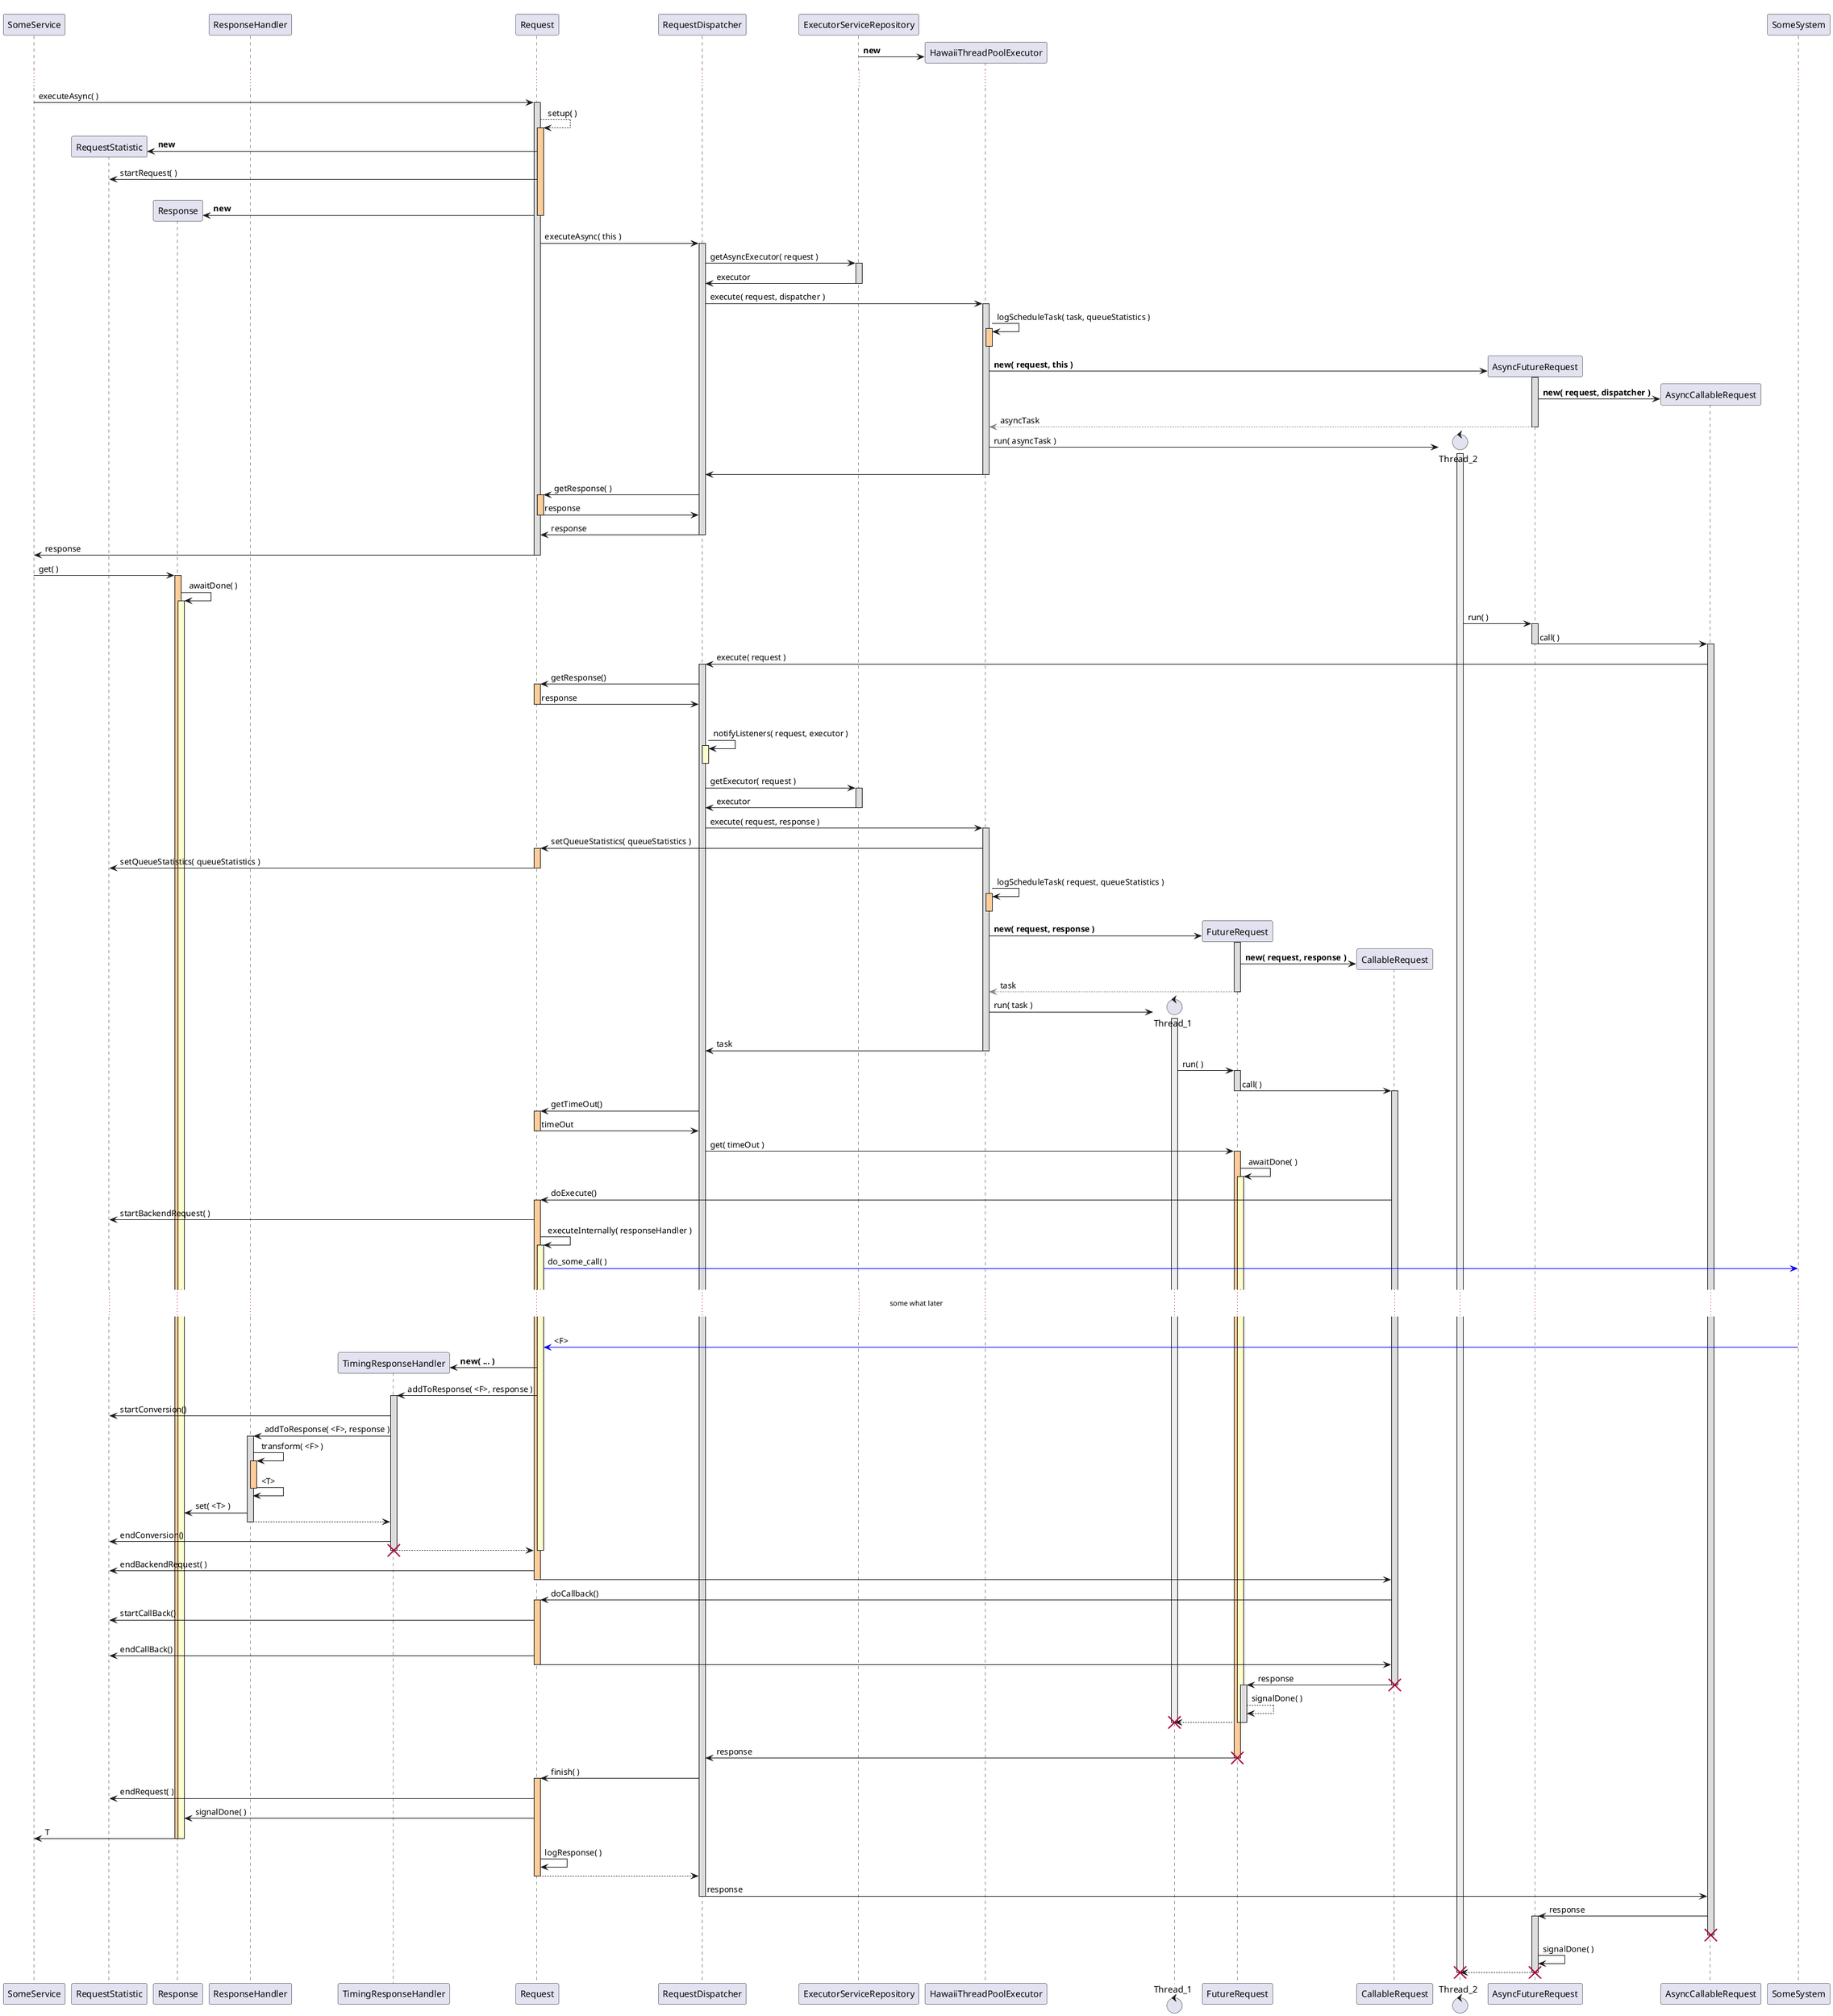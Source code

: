 @startuml

participant SomeService
participant RequestStatistic
participant Response
participant ResponseHandler
participant TimingResponseHandler
participant Request
participant RequestDispatcher
participant ExecutorServiceRepository
participant HawaiiThreadPoolExecutor

control Thread_1
participant FutureRequest
participant CallableRequest

control Thread_2
participant AsyncFutureRequest
participant AsyncCallableRequest


create HawaiiThreadPoolExecutor
ExecutorServiceRepository -> HawaiiThreadPoolExecutor : <b>new</b>

...
SomeService -> Request : executeAsync( )

activate Request #ddd
    Request --> Request : setup( )
    activate Request #fc9
        create RequestStatistic
        Request -> RequestStatistic : <b>new</b>
        Request -> RequestStatistic : startRequest( )
        |||
        create Response
        Request -> Response : <b>new</b>
    deactivate Request

    Request -> RequestDispatcher : executeAsync( this )
    activate RequestDispatcher #ddd
        RequestDispatcher -> ExecutorServiceRepository : getAsyncExecutor( request )
        activate ExecutorServiceRepository #ddd
            ExecutorServiceRepository -> RequestDispatcher : executor
        deactivate ExecutorServiceRepository

        RequestDispatcher -> HawaiiThreadPoolExecutor : execute( request, dispatcher )
        activate HawaiiThreadPoolExecutor #ddd
            HawaiiThreadPoolExecutor -> HawaiiThreadPoolExecutor : logScheduleTask( task, queueStatistics )
            activate HawaiiThreadPoolExecutor #fc9
            deactivate HawaiiThreadPoolExecutor

            create AsyncFutureRequest
            HawaiiThreadPoolExecutor -> AsyncFutureRequest : <b>new( request, this )</b>
            activate AsyncFutureRequest #ddd
                create AsyncCallableRequest
                AsyncFutureRequest -> AsyncCallableRequest : <b>new( request, dispatcher )</b>
                AsyncFutureRequest -[#grey]-> HawaiiThreadPoolExecutor : asyncTask
            deactivate AsyncFutureRequest

            create Thread_2
            HawaiiThreadPoolExecutor -> Thread_2 : run( asyncTask )
            activate Thread_2 #eee
            HawaiiThreadPoolExecutor -> RequestDispatcher
        deactivate HawaiiThreadPoolExecutor

        RequestDispatcher -> Request : getResponse( )
        activate Request #fc9
            Request -> RequestDispatcher : response
        deactivate Request
        RequestDispatcher -> Request : response
    deactivate RequestDispatcher

    Request -> SomeService : response
deactivate Request

SomeService -> Response : get( )
activate Response #fc9
    Response -> Response : awaitDone( )
    activate Response #ffc

Thread_2 -> AsyncFutureRequest : run( )
activate AsyncFutureRequest #ddd
    AsyncFutureRequest -> AsyncCallableRequest : call( )
deactivate AsyncFutureRequest

activate AsyncCallableRequest #ddd
AsyncCallableRequest -> RequestDispatcher : execute( request )
    activate RequestDispatcher #ddd
        RequestDispatcher -> Request : getResponse()
        activate Request #fc9
            Request -> RequestDispatcher : response
        deactivate Request

        |||
        RequestDispatcher -> RequestDispatcher : notifyListeners( request, executor )
        activate RequestDispatcher #ffc
        deactivate RequestDispatcher

        RequestDispatcher -> ExecutorServiceRepository : getExecutor( request )
        activate ExecutorServiceRepository #ddd
            ExecutorServiceRepository -> RequestDispatcher : executor
        deactivate ExecutorServiceRepository

        RequestDispatcher -> HawaiiThreadPoolExecutor : execute( request, response )
        activate HawaiiThreadPoolExecutor #ddd
            HawaiiThreadPoolExecutor -> Request : setQueueStatistics( queueStatistics )
            activate Request #fc9
                Request -> RequestStatistic : setQueueStatistics( queueStatistics )
            deactivate Request

            HawaiiThreadPoolExecutor -> HawaiiThreadPoolExecutor : logScheduleTask( request, queueStatistics )
                activate HawaiiThreadPoolExecutor #fc9
            deactivate HawaiiThreadPoolExecutor

            create FutureRequest
            HawaiiThreadPoolExecutor -> FutureRequest : <b>new( request, response )</b>
            activate FutureRequest #ddd
                create CallableRequest
                FutureRequest -> CallableRequest : <b>new( request, response )</b>
                FutureRequest -[#grey]-> HawaiiThreadPoolExecutor : task
            deactivate FutureRequest

            create Thread_1
            HawaiiThreadPoolExecutor -> Thread_1 : run( task )
            activate Thread_1 #eee
            HawaiiThreadPoolExecutor -> RequestDispatcher : task
        deactivate HawaiiThreadPoolExecutor

        Thread_1 -> FutureRequest : run( )
        activate FutureRequest #ddd
            FutureRequest -> CallableRequest : call( )
        deactivate FutureRequest

        activate CallableRequest #ddd

        RequestDispatcher -> Request : getTimeOut()
        activate Request #fc9
            Request -> RequestDispatcher : timeOut
        deactivate Request

        RequestDispatcher -> FutureRequest : get( timeOut )
        activate FutureRequest #fc9
        FutureRequest -> FutureRequest : awaitDone( )
        activate FutureRequest #ffc

        CallableRequest -> Request : doExecute()
        activate Request #fc9
            Request -> RequestStatistic : startBackendRequest( )


           Request -> Request : executeInternally( responseHandler )

            activate Request #ffc
                Request -[#blue]> SomeSystem : do_some_call( )

                |||
                ... some what later ...
                |||

                SomeSystem -[#blue]> Request : <F>

                create TimingResponseHandler
                Request -> TimingResponseHandler : <b>new( ... )</b>


                Request -> TimingResponseHandler : addToResponse( <F>, response )
                activate TimingResponseHandler #ddd
                    TimingResponseHandler -> RequestStatistic : startConversion()
                    TimingResponseHandler -> ResponseHandler : addToResponse( <F>, response )
                    activate ResponseHandler #ddd
                        ResponseHandler -> ResponseHandler : transform( <F> )

                        activate ResponseHandler #fc9
                            ResponseHandler -> ResponseHandler : <T>
                        deactivate ResponseHandler

                        ResponseHandler -> Response : set( <T> )

                        ResponseHandler --> TimingResponseHandler
                    deactivate ResponseHandler
                    TimingResponseHandler -> RequestStatistic : endConversion()
                    TimingResponseHandler --> Request
                deactivate TimingResponseHandler
                destroy TimingResponseHandler
            deactivate Request


            Request -> RequestStatistic : endBackendRequest( )

            Request -> CallableRequest
        deactivate Request


        CallableRequest -> Request : doCallback()
        activate Request #fc9
            Request -> RequestStatistic : startCallBack()
            |||
            Request -> RequestStatistic : endCallBack()
            Request -> CallableRequest
        deactivate Request


        CallableRequest -> FutureRequest  : response
        deactivate CallableRequest
        destroy CallableRequest

        activate FutureRequest #ddd
            FutureRequest --> FutureRequest : signalDone( )
            FutureRequest --> Thread_1
            destroy Thread_1
        deactivate FutureRequest
            |||
        deactivate FutureRequest

        FutureRequest -> RequestDispatcher : response

        deactivate FutureRequest
        destroy FutureRequest

        RequestDispatcher -> Request : finish( )
        activate Request #fc9
            Request -> RequestStatistic : endRequest( )

            Request -> Response : signalDone( )
            Response -> SomeService : T
            deactivate Response
            deactivate Response

            Request -> Request : logResponse( )

            Request --> RequestDispatcher
        deactivate Request

        RequestDispatcher -> AsyncCallableRequest : response

    deactivate RequestDispatcher
deactivate Request
AsyncCallableRequest -> AsyncFutureRequest : response
activate AsyncFutureRequest #ddd

deactivate AsyncCallableRequest
destroy AsyncCallableRequest
    AsyncFutureRequest -> AsyncFutureRequest : signalDone( )
    AsyncFutureRequest --> Thread_2
    destroy Thread_2
deactivate AsyncFutureRequest
destroy AsyncFutureRequest
@enduml